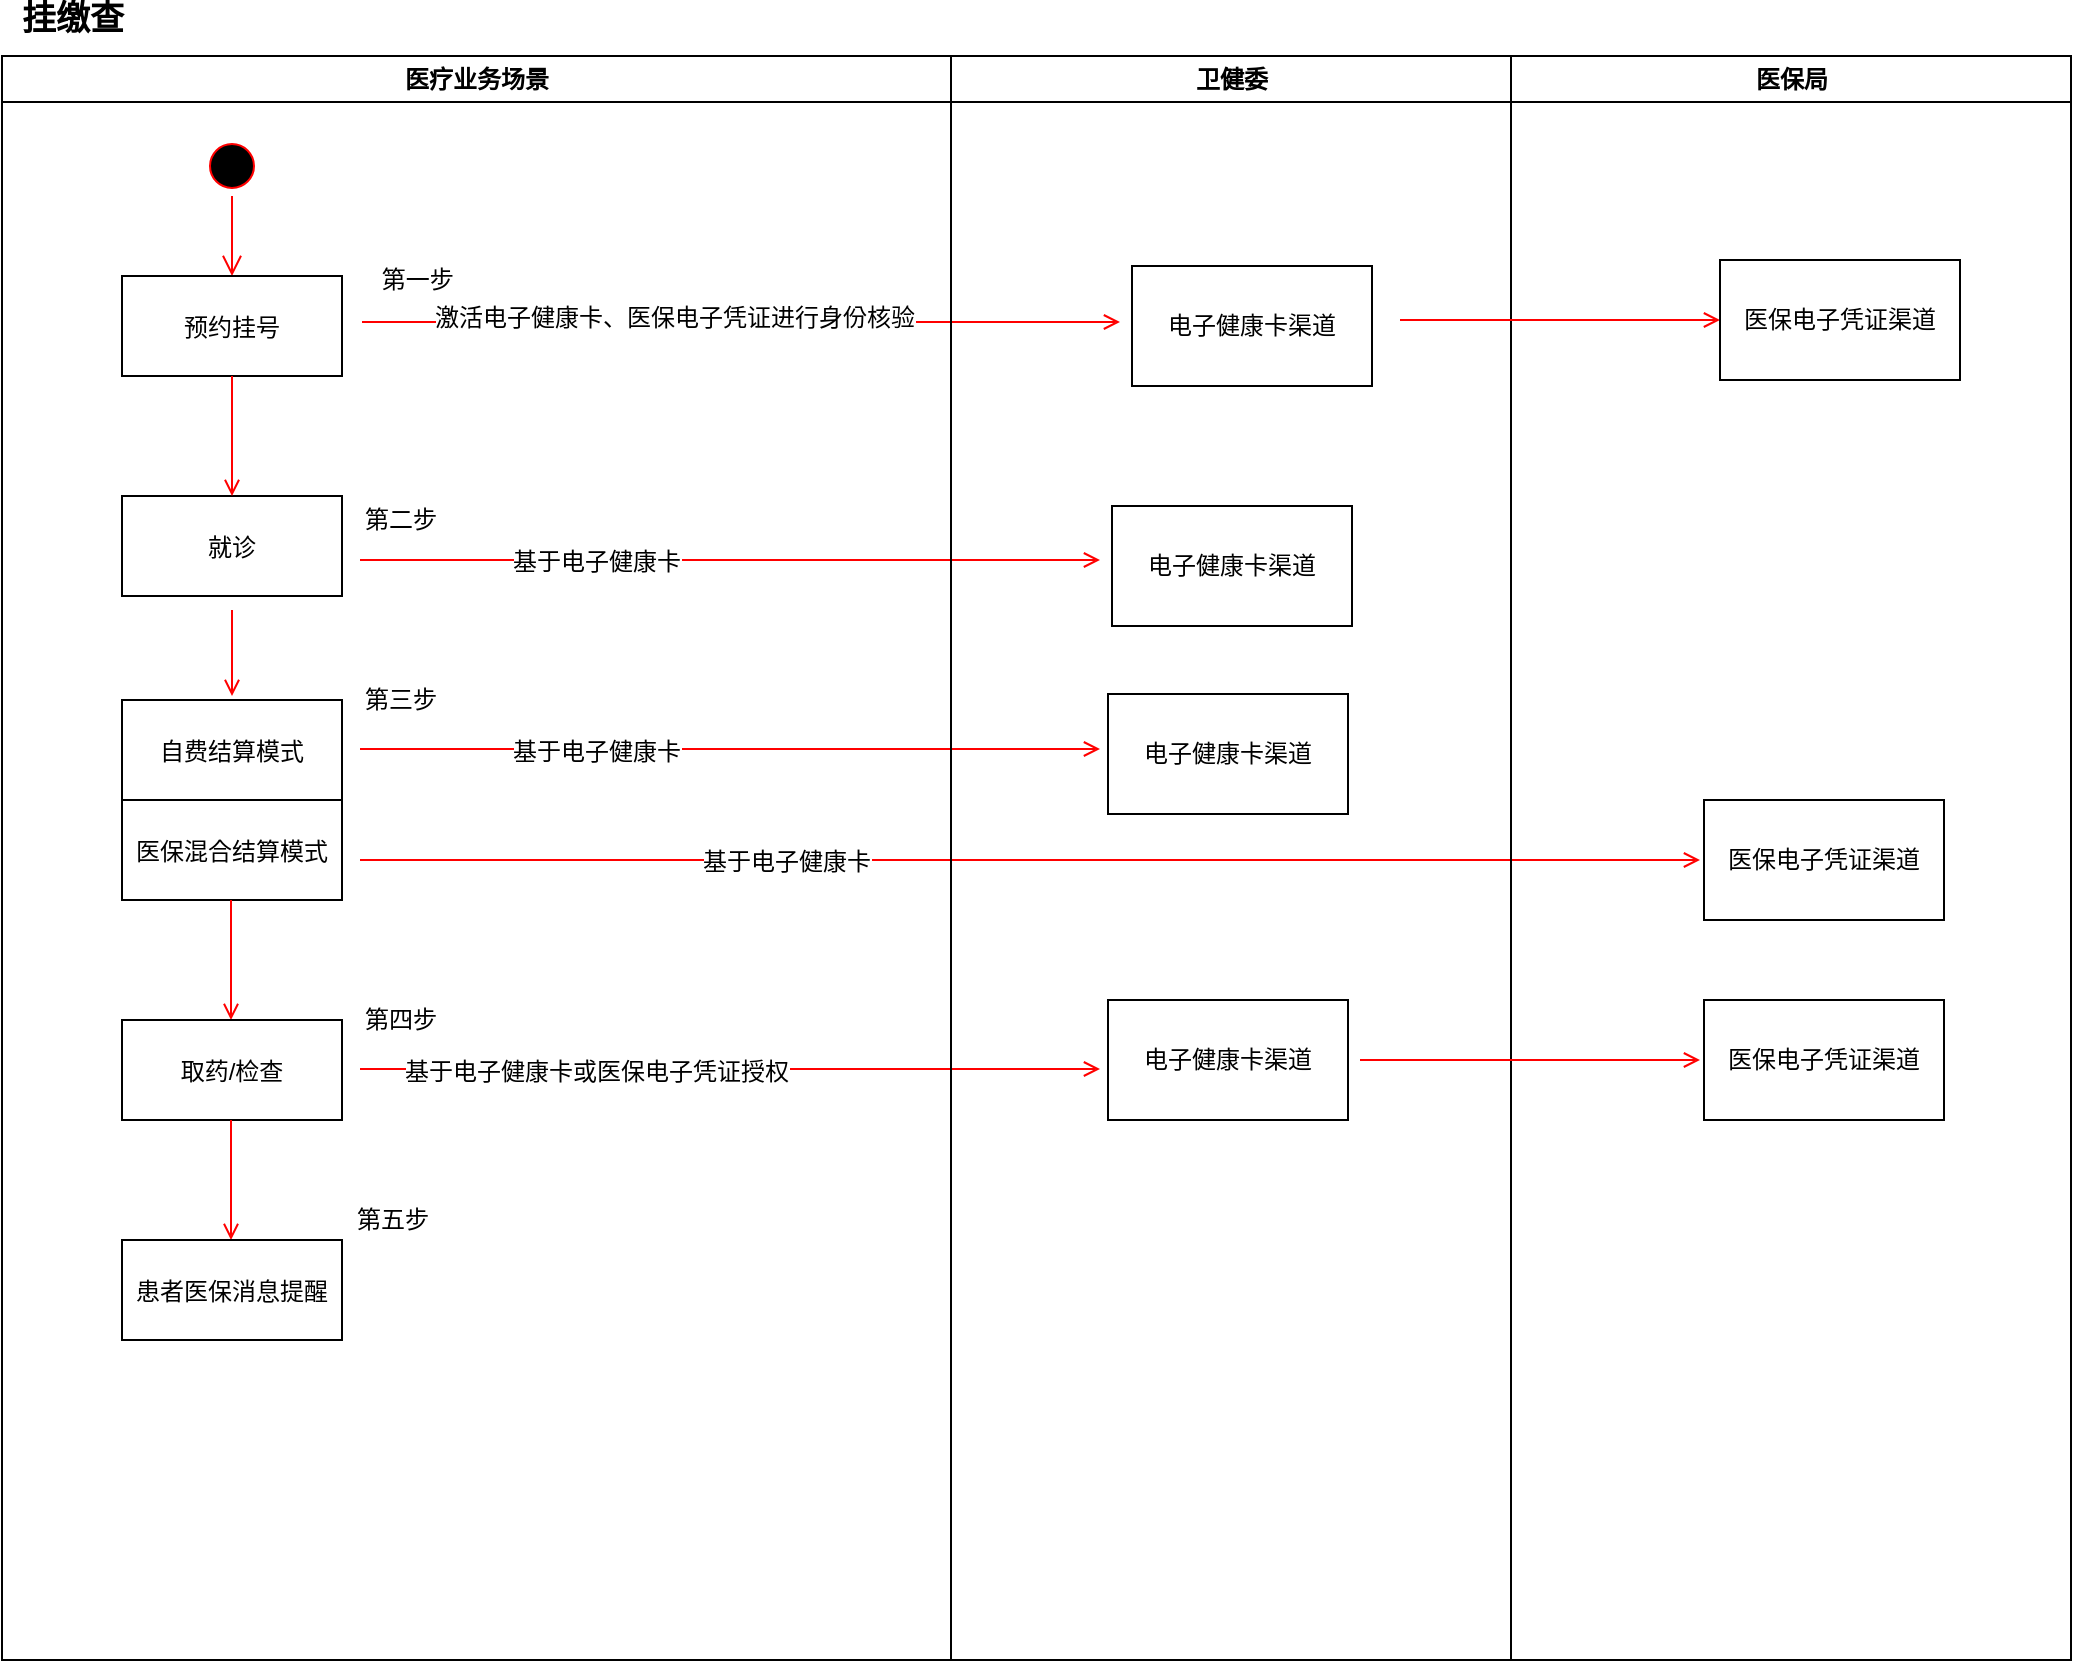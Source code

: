<mxfile version="17.5.0" type="github">
  <diagram name="Page-1" id="e7e014a7-5840-1c2e-5031-d8a46d1fe8dd">
    <mxGraphModel dx="2207" dy="547" grid="1" gridSize="10" guides="1" tooltips="1" connect="1" arrows="1" fold="1" page="1" pageScale="1" pageWidth="1169" pageHeight="826" background="none" math="0" shadow="0">
      <root>
        <mxCell id="0" />
        <mxCell id="1" parent="0" />
        <mxCell id="2" value="医疗业务场景" style="swimlane;whiteSpace=wrap" parent="1" vertex="1">
          <mxGeometry x="-29" y="128" width="474.5" height="802" as="geometry" />
        </mxCell>
        <mxCell id="5" value="" style="ellipse;shape=startState;fillColor=#000000;strokeColor=#ff0000;" parent="2" vertex="1">
          <mxGeometry x="100" y="40" width="30" height="30" as="geometry" />
        </mxCell>
        <mxCell id="6" value="" style="edgeStyle=elbowEdgeStyle;elbow=horizontal;verticalAlign=bottom;endArrow=open;endSize=8;strokeColor=#FF0000;endFill=1;rounded=0" parent="2" source="5" target="7" edge="1">
          <mxGeometry x="100" y="40" as="geometry">
            <mxPoint x="115" y="110" as="targetPoint" />
          </mxGeometry>
        </mxCell>
        <mxCell id="7" value="预约挂号" style="" parent="2" vertex="1">
          <mxGeometry x="60" y="110" width="110" height="50" as="geometry" />
        </mxCell>
        <mxCell id="8" value="就诊" style="" parent="2" vertex="1">
          <mxGeometry x="60" y="220" width="110" height="50" as="geometry" />
        </mxCell>
        <mxCell id="9" value="" style="endArrow=open;strokeColor=#FF0000;endFill=1;rounded=0" parent="2" source="7" target="8" edge="1">
          <mxGeometry relative="1" as="geometry" />
        </mxCell>
        <mxCell id="11" value="" style="endArrow=open;strokeColor=#FF0000;endFill=1;rounded=0" parent="2" edge="1">
          <mxGeometry relative="1" as="geometry">
            <mxPoint x="115" y="277" as="sourcePoint" />
            <mxPoint x="115" y="320" as="targetPoint" />
          </mxGeometry>
        </mxCell>
        <mxCell id="oPUyYnZuBRPckpAOsyGg-42" value="" style="endArrow=open;strokeColor=#FF0000;endFill=1;rounded=0" edge="1" parent="2">
          <mxGeometry relative="1" as="geometry">
            <mxPoint x="180" y="133" as="sourcePoint" />
            <mxPoint x="559" y="133" as="targetPoint" />
          </mxGeometry>
        </mxCell>
        <mxCell id="oPUyYnZuBRPckpAOsyGg-44" value="&lt;font style=&quot;font-size: 12px&quot;&gt;激活电子健康卡、医保电子凭证进行身份核验&lt;/font&gt;" style="edgeLabel;html=1;align=center;verticalAlign=middle;resizable=0;points=[];fontSize=17;" vertex="1" connectable="0" parent="oPUyYnZuBRPckpAOsyGg-42">
          <mxGeometry x="-0.176" y="3" relative="1" as="geometry">
            <mxPoint as="offset" />
          </mxGeometry>
        </mxCell>
        <mxCell id="oPUyYnZuBRPckpAOsyGg-50" value="" style="endArrow=open;strokeColor=#FF0000;endFill=1;rounded=0" edge="1" parent="2">
          <mxGeometry relative="1" as="geometry">
            <mxPoint x="179" y="252" as="sourcePoint" />
            <mxPoint x="549" y="252" as="targetPoint" />
          </mxGeometry>
        </mxCell>
        <mxCell id="oPUyYnZuBRPckpAOsyGg-51" value="基于电子健康卡" style="edgeLabel;html=1;align=center;verticalAlign=middle;resizable=0;points=[];fontSize=12;" vertex="1" connectable="0" parent="oPUyYnZuBRPckpAOsyGg-50">
          <mxGeometry x="-0.365" y="-1" relative="1" as="geometry">
            <mxPoint as="offset" />
          </mxGeometry>
        </mxCell>
        <mxCell id="oPUyYnZuBRPckpAOsyGg-57" value="自费结算模式" style="" vertex="1" parent="2">
          <mxGeometry x="60" y="322" width="110" height="50" as="geometry" />
        </mxCell>
        <mxCell id="oPUyYnZuBRPckpAOsyGg-59" value="医保混合结算模式" style="" vertex="1" parent="2">
          <mxGeometry x="60" y="372" width="110" height="50" as="geometry" />
        </mxCell>
        <mxCell id="oPUyYnZuBRPckpAOsyGg-60" value="" style="endArrow=open;strokeColor=#FF0000;endFill=1;rounded=0" edge="1" parent="2">
          <mxGeometry relative="1" as="geometry">
            <mxPoint x="179" y="346.5" as="sourcePoint" />
            <mxPoint x="549" y="346.5" as="targetPoint" />
          </mxGeometry>
        </mxCell>
        <mxCell id="oPUyYnZuBRPckpAOsyGg-61" value="基于电子健康卡" style="edgeLabel;html=1;align=center;verticalAlign=middle;resizable=0;points=[];fontSize=12;" vertex="1" connectable="0" parent="oPUyYnZuBRPckpAOsyGg-60">
          <mxGeometry x="-0.365" y="-1" relative="1" as="geometry">
            <mxPoint as="offset" />
          </mxGeometry>
        </mxCell>
        <mxCell id="oPUyYnZuBRPckpAOsyGg-64" value="" style="endArrow=open;strokeColor=#FF0000;endFill=1;rounded=0" edge="1" parent="2">
          <mxGeometry relative="1" as="geometry">
            <mxPoint x="179" y="402" as="sourcePoint" />
            <mxPoint x="849" y="402" as="targetPoint" />
          </mxGeometry>
        </mxCell>
        <mxCell id="oPUyYnZuBRPckpAOsyGg-65" value="基于电子健康卡" style="edgeLabel;html=1;align=center;verticalAlign=middle;resizable=0;points=[];fontSize=12;" vertex="1" connectable="0" parent="oPUyYnZuBRPckpAOsyGg-64">
          <mxGeometry x="-0.365" y="-1" relative="1" as="geometry">
            <mxPoint as="offset" />
          </mxGeometry>
        </mxCell>
        <mxCell id="oPUyYnZuBRPckpAOsyGg-68" value="" style="endArrow=open;strokeColor=#FF0000;endFill=1;rounded=0" edge="1" parent="2">
          <mxGeometry relative="1" as="geometry">
            <mxPoint x="114.5" y="422" as="sourcePoint" />
            <mxPoint x="114.5" y="482" as="targetPoint" />
          </mxGeometry>
        </mxCell>
        <mxCell id="oPUyYnZuBRPckpAOsyGg-69" value="取药/检查" style="" vertex="1" parent="2">
          <mxGeometry x="60" y="482" width="110" height="50" as="geometry" />
        </mxCell>
        <mxCell id="oPUyYnZuBRPckpAOsyGg-70" value="" style="endArrow=open;strokeColor=#FF0000;endFill=1;rounded=0" edge="1" parent="2">
          <mxGeometry relative="1" as="geometry">
            <mxPoint x="179" y="506.5" as="sourcePoint" />
            <mxPoint x="549" y="506.5" as="targetPoint" />
          </mxGeometry>
        </mxCell>
        <mxCell id="oPUyYnZuBRPckpAOsyGg-71" value="基于电子健康卡或医保电子凭证授权" style="edgeLabel;html=1;align=center;verticalAlign=middle;resizable=0;points=[];fontSize=12;" vertex="1" connectable="0" parent="oPUyYnZuBRPckpAOsyGg-70">
          <mxGeometry x="-0.365" y="-1" relative="1" as="geometry">
            <mxPoint as="offset" />
          </mxGeometry>
        </mxCell>
        <mxCell id="oPUyYnZuBRPckpAOsyGg-75" value="" style="endArrow=open;strokeColor=#FF0000;endFill=1;rounded=0" edge="1" parent="2">
          <mxGeometry relative="1" as="geometry">
            <mxPoint x="114.5" y="532" as="sourcePoint" />
            <mxPoint x="114.5" y="592" as="targetPoint" />
          </mxGeometry>
        </mxCell>
        <mxCell id="oPUyYnZuBRPckpAOsyGg-76" value="患者医保消息提醒" style="" vertex="1" parent="2">
          <mxGeometry x="60" y="592" width="110" height="50" as="geometry" />
        </mxCell>
        <mxCell id="oPUyYnZuBRPckpAOsyGg-78" value="第五步" style="text;html=1;align=center;verticalAlign=middle;resizable=0;points=[];autosize=1;strokeColor=none;fillColor=none;fontSize=12;" vertex="1" parent="2">
          <mxGeometry x="170" y="572" width="50" height="20" as="geometry" />
        </mxCell>
        <mxCell id="3" value="卫健委" style="swimlane;whiteSpace=wrap" parent="1" vertex="1">
          <mxGeometry x="445.5" y="128" width="280" height="802" as="geometry" />
        </mxCell>
        <mxCell id="oPUyYnZuBRPckpAOsyGg-45" value="电子健康卡渠道" style="whiteSpace=wrap;html=1;fontSize=12;" vertex="1" parent="3">
          <mxGeometry x="90.5" y="105" width="120" height="60" as="geometry" />
        </mxCell>
        <mxCell id="oPUyYnZuBRPckpAOsyGg-52" value="电子健康卡渠道" style="whiteSpace=wrap;html=1;fontSize=12;" vertex="1" parent="3">
          <mxGeometry x="80.5" y="225" width="120" height="60" as="geometry" />
        </mxCell>
        <mxCell id="oPUyYnZuBRPckpAOsyGg-62" value="电子健康卡渠道" style="whiteSpace=wrap;html=1;fontSize=12;" vertex="1" parent="3">
          <mxGeometry x="78.5" y="319" width="120" height="60" as="geometry" />
        </mxCell>
        <mxCell id="oPUyYnZuBRPckpAOsyGg-72" value="电子健康卡渠道" style="whiteSpace=wrap;html=1;fontSize=12;" vertex="1" parent="3">
          <mxGeometry x="78.5" y="472" width="120" height="60" as="geometry" />
        </mxCell>
        <mxCell id="4" value="医保局" style="swimlane;whiteSpace=wrap" parent="1" vertex="1">
          <mxGeometry x="725.5" y="128" width="280" height="802" as="geometry" />
        </mxCell>
        <mxCell id="oPUyYnZuBRPckpAOsyGg-47" value="" style="endArrow=open;strokeColor=#FF0000;endFill=1;rounded=0" edge="1" parent="4">
          <mxGeometry relative="1" as="geometry">
            <mxPoint x="-55.5" y="132" as="sourcePoint" />
            <mxPoint x="104.5" y="132" as="targetPoint" />
          </mxGeometry>
        </mxCell>
        <mxCell id="oPUyYnZuBRPckpAOsyGg-48" value="医保电子凭证渠道" style="whiteSpace=wrap;html=1;fontSize=12;" vertex="1" parent="4">
          <mxGeometry x="104.5" y="102" width="120" height="60" as="geometry" />
        </mxCell>
        <mxCell id="oPUyYnZuBRPckpAOsyGg-66" value="医保电子凭证渠道" style="whiteSpace=wrap;html=1;fontSize=12;" vertex="1" parent="4">
          <mxGeometry x="96.5" y="372" width="120" height="60" as="geometry" />
        </mxCell>
        <mxCell id="oPUyYnZuBRPckpAOsyGg-73" value="" style="endArrow=open;strokeColor=#FF0000;endFill=1;rounded=0" edge="1" parent="4">
          <mxGeometry relative="1" as="geometry">
            <mxPoint x="-75.5" y="502" as="sourcePoint" />
            <mxPoint x="94.5" y="502" as="targetPoint" />
          </mxGeometry>
        </mxCell>
        <mxCell id="oPUyYnZuBRPckpAOsyGg-74" value="医保电子凭证渠道" style="whiteSpace=wrap;html=1;fontSize=12;" vertex="1" parent="4">
          <mxGeometry x="96.5" y="472" width="120" height="60" as="geometry" />
        </mxCell>
        <mxCell id="oPUyYnZuBRPckpAOsyGg-41" value="&lt;b&gt;&lt;font style=&quot;font-size: 17px&quot;&gt;挂缴查&lt;/font&gt;&lt;/b&gt;" style="text;html=1;align=center;verticalAlign=middle;resizable=0;points=[];autosize=1;strokeColor=none;fillColor=none;" vertex="1" parent="1">
          <mxGeometry x="-29" y="100" width="70" height="20" as="geometry" />
        </mxCell>
        <mxCell id="oPUyYnZuBRPckpAOsyGg-49" value="第一步&amp;nbsp;" style="text;html=1;align=center;verticalAlign=middle;resizable=0;points=[];autosize=1;strokeColor=none;fillColor=none;fontSize=12;" vertex="1" parent="1">
          <mxGeometry x="155" y="230" width="50" height="20" as="geometry" />
        </mxCell>
        <mxCell id="oPUyYnZuBRPckpAOsyGg-53" value="第二步" style="text;html=1;align=center;verticalAlign=middle;resizable=0;points=[];autosize=1;strokeColor=none;fillColor=none;fontSize=12;" vertex="1" parent="1">
          <mxGeometry x="145" y="350" width="50" height="20" as="geometry" />
        </mxCell>
        <mxCell id="oPUyYnZuBRPckpAOsyGg-63" value="第三步" style="text;html=1;align=center;verticalAlign=middle;resizable=0;points=[];autosize=1;strokeColor=none;fillColor=none;fontSize=12;" vertex="1" parent="1">
          <mxGeometry x="145" y="440" width="50" height="20" as="geometry" />
        </mxCell>
        <mxCell id="oPUyYnZuBRPckpAOsyGg-77" value="第四步" style="text;html=1;align=center;verticalAlign=middle;resizable=0;points=[];autosize=1;strokeColor=none;fillColor=none;fontSize=12;" vertex="1" parent="1">
          <mxGeometry x="145" y="600" width="50" height="20" as="geometry" />
        </mxCell>
      </root>
    </mxGraphModel>
  </diagram>
</mxfile>
